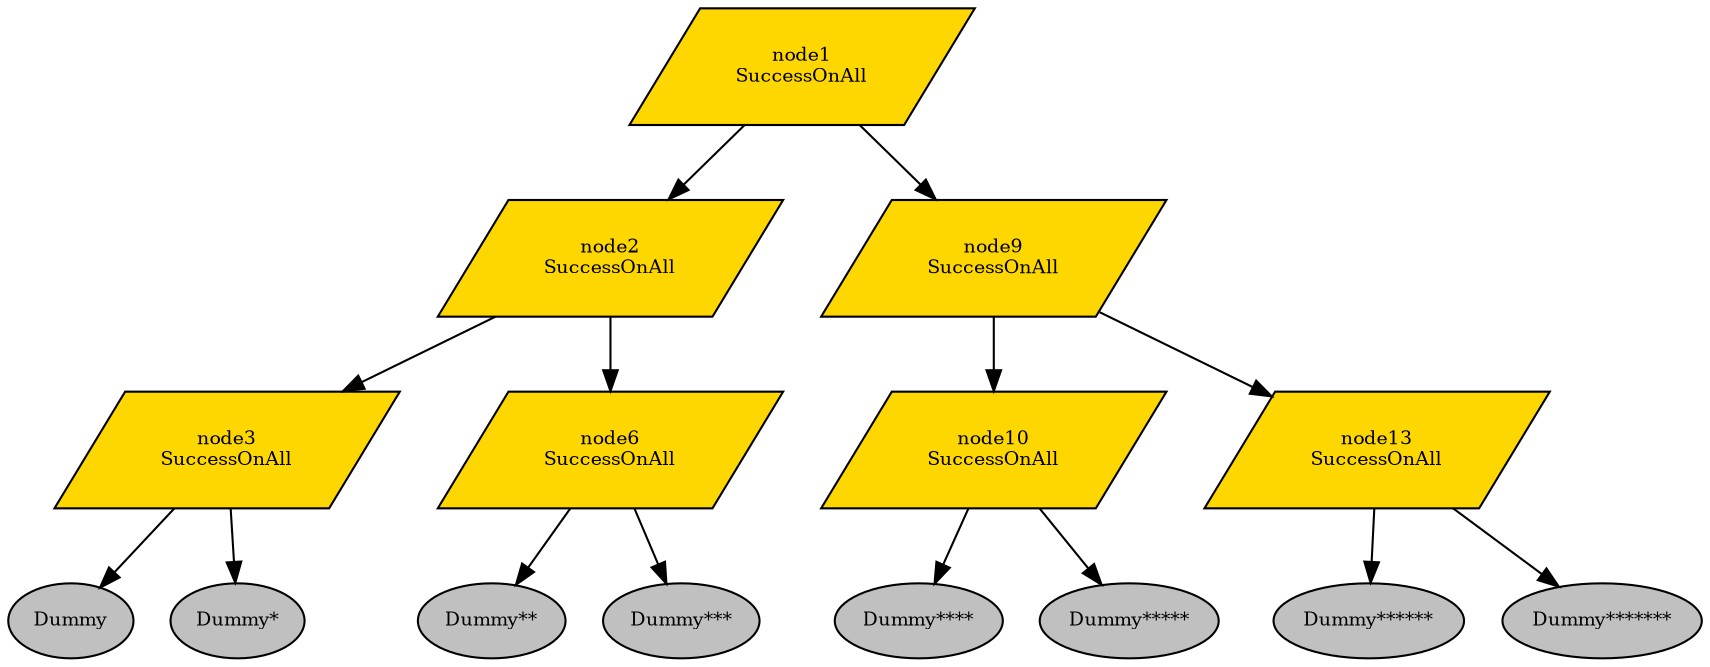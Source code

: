 digraph pastafarianism {
ordering=out;
graph [fontname="times-roman"];
node [fontname="times-roman"];
edge [fontname="times-roman"];
node1 [fillcolor=gold, fontcolor=black, fontsize=9, label="node1\nSuccessOnAll", shape=parallelogram, style=filled];
node2 [fillcolor=gold, fontcolor=black, fontsize=9, label="node2\nSuccessOnAll", shape=parallelogram, style=filled];
node1 -> node2;
node3 [fillcolor=gold, fontcolor=black, fontsize=9, label="node3\nSuccessOnAll", shape=parallelogram, style=filled];
node2 -> node3;
Dummy [fillcolor=gray, fontcolor=black, fontsize=9, label=Dummy, shape=ellipse, style=filled];
node3 -> Dummy;
"Dummy*" [fillcolor=gray, fontcolor=black, fontsize=9, label="Dummy*", shape=ellipse, style=filled];
node3 -> "Dummy*";
node6 [fillcolor=gold, fontcolor=black, fontsize=9, label="node6\nSuccessOnAll", shape=parallelogram, style=filled];
node2 -> node6;
"Dummy**" [fillcolor=gray, fontcolor=black, fontsize=9, label="Dummy**", shape=ellipse, style=filled];
node6 -> "Dummy**";
"Dummy***" [fillcolor=gray, fontcolor=black, fontsize=9, label="Dummy***", shape=ellipse, style=filled];
node6 -> "Dummy***";
node9 [fillcolor=gold, fontcolor=black, fontsize=9, label="node9\nSuccessOnAll", shape=parallelogram, style=filled];
node1 -> node9;
node10 [fillcolor=gold, fontcolor=black, fontsize=9, label="node10\nSuccessOnAll", shape=parallelogram, style=filled];
node9 -> node10;
"Dummy****" [fillcolor=gray, fontcolor=black, fontsize=9, label="Dummy****", shape=ellipse, style=filled];
node10 -> "Dummy****";
"Dummy*****" [fillcolor=gray, fontcolor=black, fontsize=9, label="Dummy*****", shape=ellipse, style=filled];
node10 -> "Dummy*****";
node13 [fillcolor=gold, fontcolor=black, fontsize=9, label="node13\nSuccessOnAll", shape=parallelogram, style=filled];
node9 -> node13;
"Dummy******" [fillcolor=gray, fontcolor=black, fontsize=9, label="Dummy******", shape=ellipse, style=filled];
node13 -> "Dummy******";
"Dummy*******" [fillcolor=gray, fontcolor=black, fontsize=9, label="Dummy*******", shape=ellipse, style=filled];
node13 -> "Dummy*******";
}
